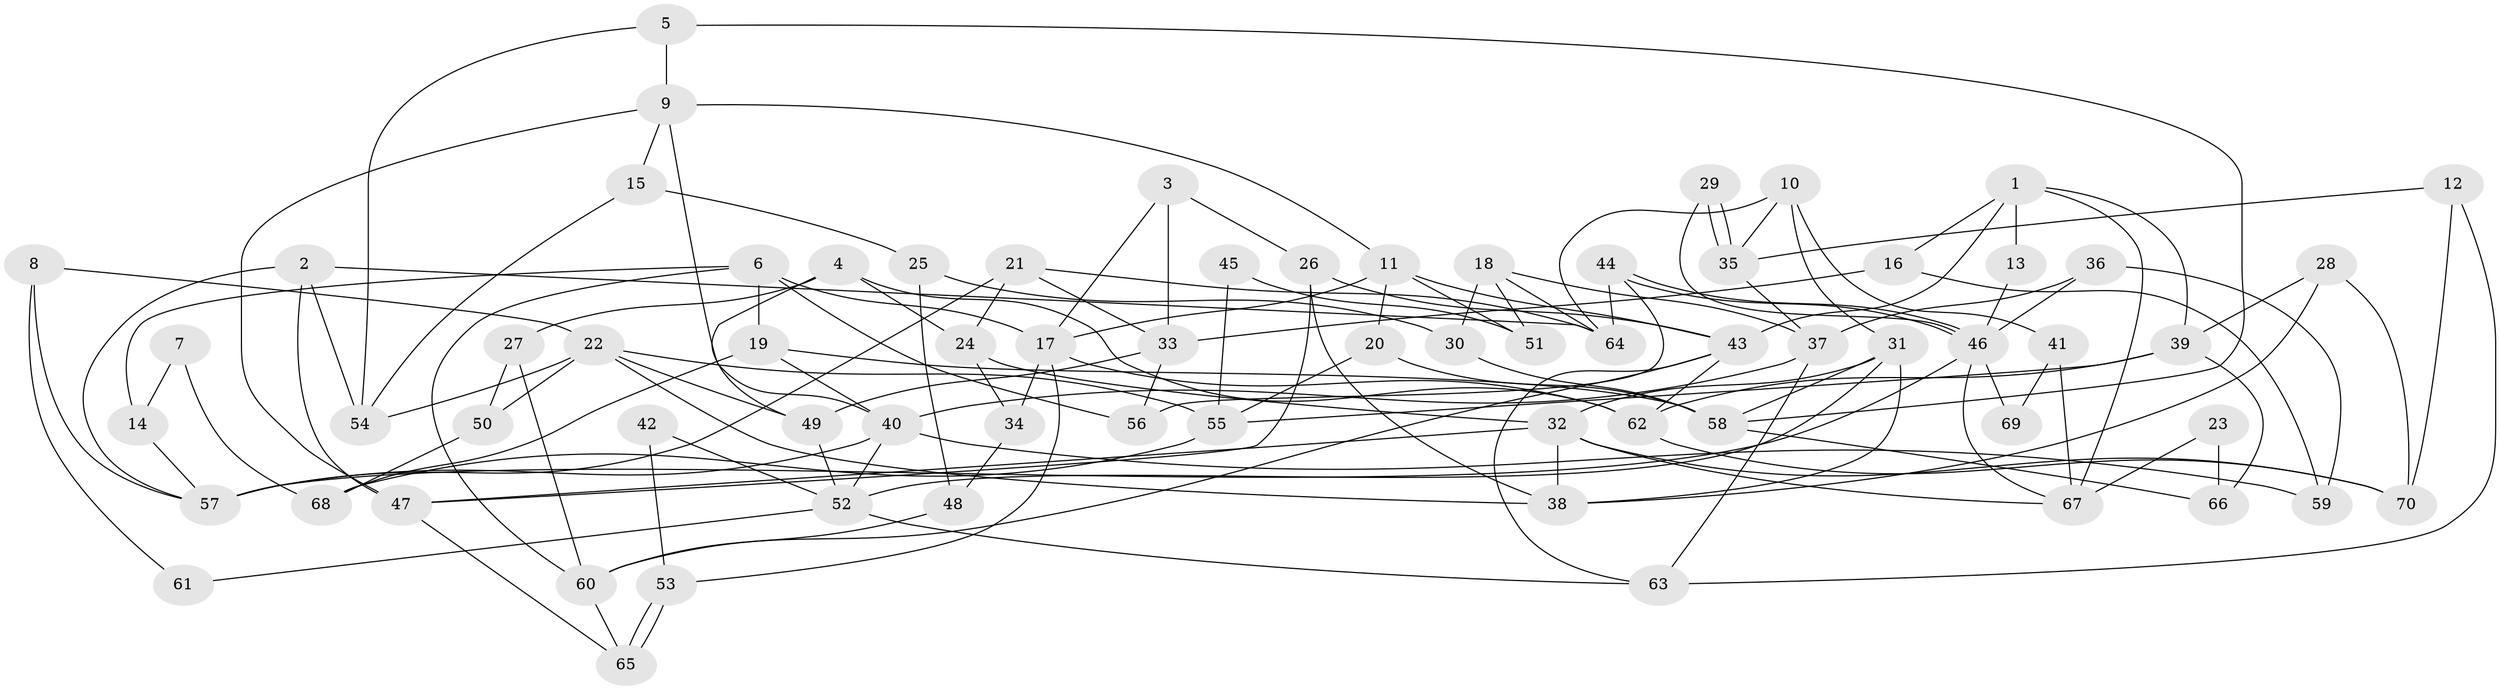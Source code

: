 // coarse degree distribution, {5: 0.16279069767441862, 7: 0.09302325581395349, 6: 0.18604651162790697, 2: 0.13953488372093023, 3: 0.13953488372093023, 4: 0.13953488372093023, 8: 0.09302325581395349, 9: 0.023255813953488372, 12: 0.023255813953488372}
// Generated by graph-tools (version 1.1) at 2025/24/03/03/25 07:24:03]
// undirected, 70 vertices, 140 edges
graph export_dot {
graph [start="1"]
  node [color=gray90,style=filled];
  1;
  2;
  3;
  4;
  5;
  6;
  7;
  8;
  9;
  10;
  11;
  12;
  13;
  14;
  15;
  16;
  17;
  18;
  19;
  20;
  21;
  22;
  23;
  24;
  25;
  26;
  27;
  28;
  29;
  30;
  31;
  32;
  33;
  34;
  35;
  36;
  37;
  38;
  39;
  40;
  41;
  42;
  43;
  44;
  45;
  46;
  47;
  48;
  49;
  50;
  51;
  52;
  53;
  54;
  55;
  56;
  57;
  58;
  59;
  60;
  61;
  62;
  63;
  64;
  65;
  66;
  67;
  68;
  69;
  70;
  1 -- 16;
  1 -- 39;
  1 -- 13;
  1 -- 43;
  1 -- 67;
  2 -- 57;
  2 -- 47;
  2 -- 54;
  2 -- 64;
  3 -- 17;
  3 -- 26;
  3 -- 33;
  4 -- 62;
  4 -- 24;
  4 -- 27;
  4 -- 49;
  5 -- 9;
  5 -- 54;
  5 -- 58;
  6 -- 56;
  6 -- 19;
  6 -- 14;
  6 -- 17;
  6 -- 60;
  7 -- 14;
  7 -- 68;
  8 -- 57;
  8 -- 22;
  8 -- 61;
  9 -- 40;
  9 -- 47;
  9 -- 11;
  9 -- 15;
  10 -- 35;
  10 -- 64;
  10 -- 31;
  10 -- 41;
  11 -- 17;
  11 -- 20;
  11 -- 43;
  11 -- 51;
  12 -- 63;
  12 -- 35;
  12 -- 70;
  13 -- 46;
  14 -- 57;
  15 -- 54;
  15 -- 25;
  16 -- 59;
  16 -- 33;
  17 -- 62;
  17 -- 34;
  17 -- 53;
  18 -- 30;
  18 -- 37;
  18 -- 51;
  18 -- 64;
  19 -- 68;
  19 -- 58;
  19 -- 40;
  20 -- 58;
  20 -- 55;
  21 -- 33;
  21 -- 64;
  21 -- 24;
  21 -- 57;
  22 -- 49;
  22 -- 38;
  22 -- 50;
  22 -- 54;
  22 -- 55;
  23 -- 66;
  23 -- 67;
  24 -- 32;
  24 -- 34;
  25 -- 48;
  25 -- 30;
  26 -- 43;
  26 -- 47;
  26 -- 38;
  27 -- 60;
  27 -- 50;
  28 -- 38;
  28 -- 70;
  28 -- 39;
  29 -- 35;
  29 -- 35;
  29 -- 46;
  30 -- 58;
  31 -- 32;
  31 -- 38;
  31 -- 52;
  31 -- 58;
  32 -- 70;
  32 -- 38;
  32 -- 47;
  32 -- 67;
  33 -- 49;
  33 -- 56;
  34 -- 48;
  35 -- 37;
  36 -- 46;
  36 -- 37;
  36 -- 59;
  37 -- 40;
  37 -- 63;
  39 -- 55;
  39 -- 62;
  39 -- 66;
  40 -- 57;
  40 -- 52;
  40 -- 59;
  41 -- 67;
  41 -- 69;
  42 -- 52;
  42 -- 53;
  43 -- 60;
  43 -- 62;
  43 -- 63;
  44 -- 64;
  44 -- 46;
  44 -- 46;
  44 -- 56;
  45 -- 51;
  45 -- 55;
  46 -- 67;
  46 -- 57;
  46 -- 69;
  47 -- 65;
  48 -- 60;
  49 -- 52;
  50 -- 68;
  52 -- 61;
  52 -- 63;
  53 -- 65;
  53 -- 65;
  55 -- 68;
  58 -- 66;
  60 -- 65;
  62 -- 70;
}
